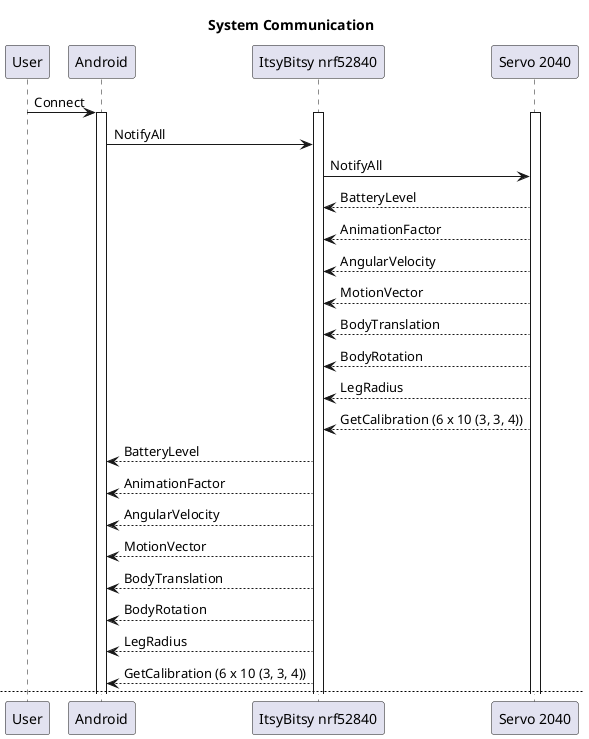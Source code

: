 @startuml system_comms
title "System Communication"
participant User
participant Android as App
participant "ItsyBitsy nrf52840" as Nrf
participant "Servo 2040" as Rp
User -> App : Connect
activate App
activate Nrf
activate Rp
App -> Nrf : NotifyAll
Nrf -> Rp : NotifyAll
Rp --> Nrf : BatteryLevel
Rp --> Nrf : AnimationFactor
Rp --> Nrf : AngularVelocity
Rp --> Nrf : MotionVector
Rp --> Nrf : BodyTranslation
Rp --> Nrf : BodyRotation
Rp --> Nrf : LegRadius
Rp --> Nrf : GetCalibration (6 x 10 (3, 3, 4))
Nrf --> App : BatteryLevel
Nrf --> App : AnimationFactor
Nrf --> App : AngularVelocity
Nrf --> App : MotionVector
Nrf --> App : BodyTranslation
Nrf --> App : BodyRotation
Nrf --> App : LegRadius
Nrf --> App : GetCalibration (6 x 10 (3, 3, 4))
newpage
App -> Nrf : Sync
Nrf -> Rp : AnimationFactor
Nrf -> Rp : AngularVelocity
Nrf -> Rp : MotionVector
Nrf -> Rp : BodyTranslation
Nrf -> Rp : BodyRotation
Nrf -> Rp : LegRadius
Nrf -> Rp : SetCalibration (6 x 10 (3, 3, 4))
newpage
@enduml